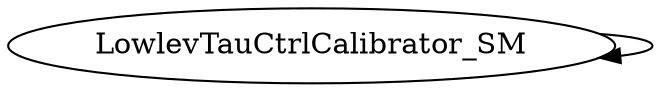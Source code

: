 /* Created by mdot for Matlab */
digraph m2html {
  LowlevTauCtrlCalibrator_SM -> LowlevTauCtrlCalibrator_SM;

  LowlevTauCtrlCalibrator_SM [URL="LowlevTauCtrlCalibrator_SM.html"];
}